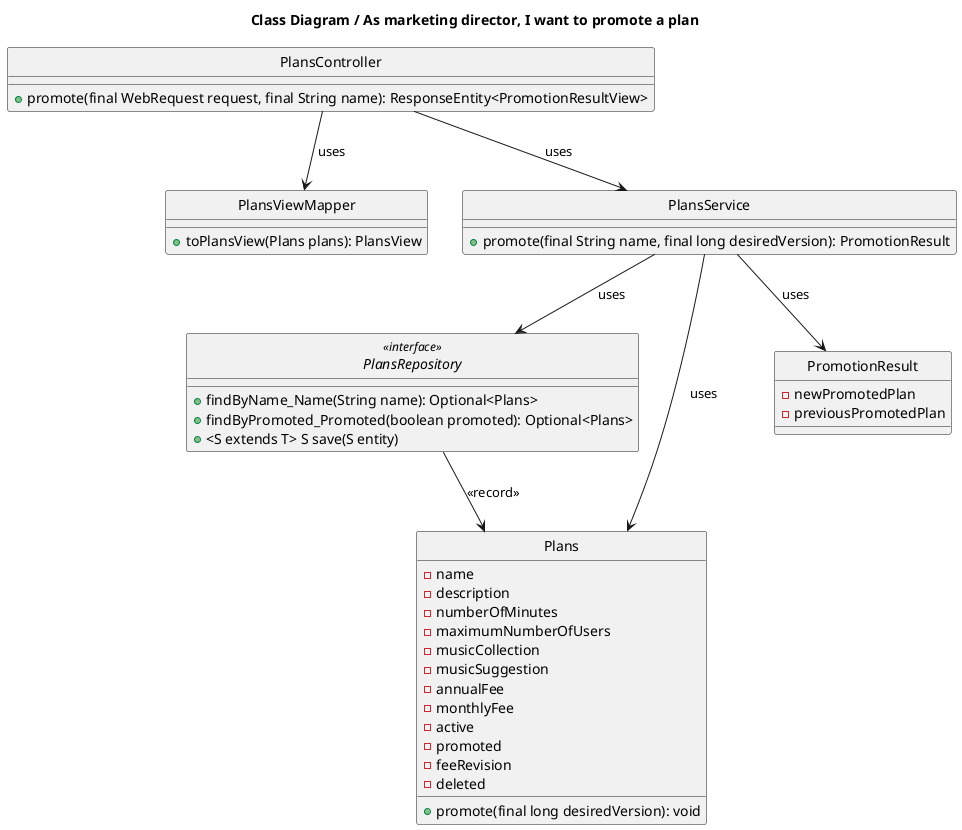 @startuml
'https://plantuml.com/class-diagram
hide circle
class PlansRepository <<interface>>

title Class Diagram / As marketing director, I want to promote a plan

class Plans {
    -name
    -description
    -numberOfMinutes
    -maximumNumberOfUsers
    -musicCollection
    -musicSuggestion
    -annualFee
    -monthlyFee
    -active
    -promoted
    -feeRevision
    -deleted
    +promote(final long desiredVersion): void
}

class PromotionResult {
    -newPromotedPlan
    -previousPromotedPlan
}

class PlansViewMapper {
    +toPlansView(Plans plans): PlansView
}

class PlansController {
    +promote(final WebRequest request, final String name): ResponseEntity<PromotionResultView>
}

class PlansService {
    +promote(final String name, final long desiredVersion): PromotionResult
}

interface PlansRepository {
    +findByName_Name(String name): Optional<Plans>
    +findByPromoted_Promoted(boolean promoted): Optional<Plans>
    +<S extends T> S save(S entity)
}

PlansController --> PlansService: uses
PlansService --> PlansRepository: uses
PlansRepository --> Plans: <<record>>
PlansService --> Plans: uses
PlansService --> PromotionResult: uses
PlansController --> PlansViewMapper: uses

@enduml
